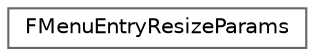 digraph "Graphical Class Hierarchy"
{
 // INTERACTIVE_SVG=YES
 // LATEX_PDF_SIZE
  bgcolor="transparent";
  edge [fontname=Helvetica,fontsize=10,labelfontname=Helvetica,labelfontsize=10];
  node [fontname=Helvetica,fontsize=10,shape=box,height=0.2,width=0.4];
  rankdir="LR";
  Node0 [id="Node000000",label="FMenuEntryResizeParams",height=0.2,width=0.4,color="grey40", fillcolor="white", style="filled",URL="$d5/d73/structFMenuEntryResizeParams.html",tooltip=" "];
}

